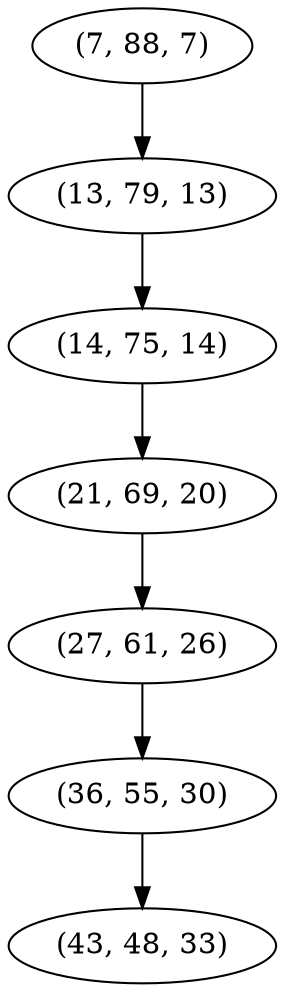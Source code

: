 digraph tree {
    "(7, 88, 7)";
    "(13, 79, 13)";
    "(14, 75, 14)";
    "(21, 69, 20)";
    "(27, 61, 26)";
    "(36, 55, 30)";
    "(43, 48, 33)";
    "(7, 88, 7)" -> "(13, 79, 13)";
    "(13, 79, 13)" -> "(14, 75, 14)";
    "(14, 75, 14)" -> "(21, 69, 20)";
    "(21, 69, 20)" -> "(27, 61, 26)";
    "(27, 61, 26)" -> "(36, 55, 30)";
    "(36, 55, 30)" -> "(43, 48, 33)";
}

